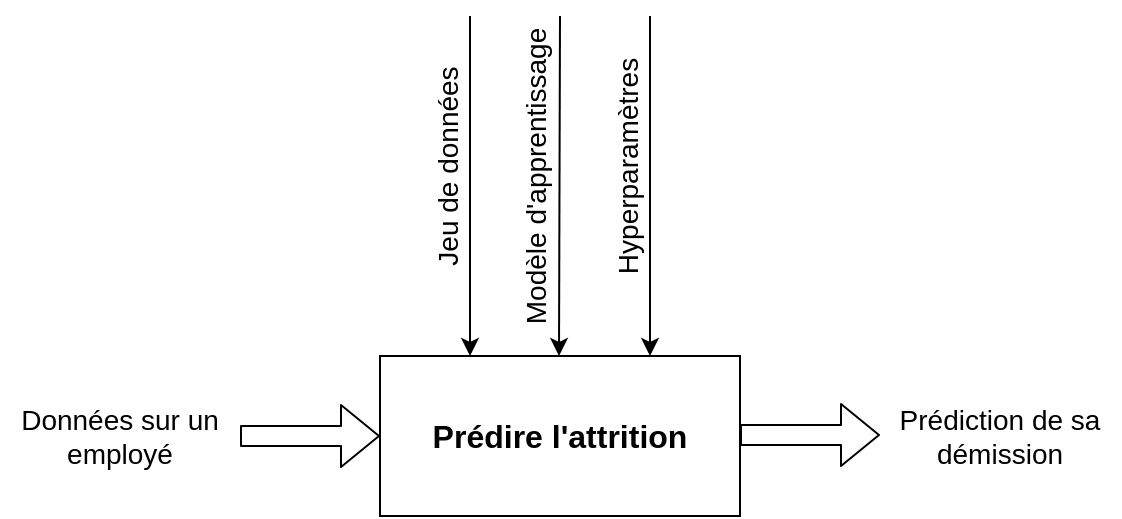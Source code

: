 <mxfile version="14.1.8" type="device"><diagram id="MkF-OBZa47QSOxPCOQZb" name="Page-1"><mxGraphModel dx="1024" dy="592" grid="1" gridSize="10" guides="1" tooltips="1" connect="1" arrows="1" fold="1" page="1" pageScale="1" pageWidth="827" pageHeight="1169" math="0" shadow="0"><root><mxCell id="0"/><mxCell id="1" parent="0"/><mxCell id="-lhp7vvExXAdJkE_3Dcf-9" value="Prédire l'attrition" style="rounded=0;whiteSpace=wrap;html=1;fontSize=16;fontStyle=1" vertex="1" parent="1"><mxGeometry x="350" y="280" width="180" height="80" as="geometry"/></mxCell><mxCell id="-lhp7vvExXAdJkE_3Dcf-12" value="" style="endArrow=classic;html=1;fontSize=16;entryX=0.25;entryY=0;entryDx=0;entryDy=0;" edge="1" parent="1" target="-lhp7vvExXAdJkE_3Dcf-9"><mxGeometry width="50" height="50" relative="1" as="geometry"><mxPoint x="395" y="110" as="sourcePoint"/><mxPoint x="390" y="170" as="targetPoint"/></mxGeometry></mxCell><mxCell id="-lhp7vvExXAdJkE_3Dcf-13" value="" style="endArrow=classic;html=1;fontSize=16;entryX=0.25;entryY=0;entryDx=0;entryDy=0;" edge="1" parent="1"><mxGeometry width="50" height="50" relative="1" as="geometry"><mxPoint x="440" y="110" as="sourcePoint"/><mxPoint x="439.5" y="280" as="targetPoint"/></mxGeometry></mxCell><mxCell id="-lhp7vvExXAdJkE_3Dcf-15" value="" style="endArrow=classic;html=1;fontSize=16;entryX=0.75;entryY=0;entryDx=0;entryDy=0;" edge="1" parent="1" target="-lhp7vvExXAdJkE_3Dcf-9"><mxGeometry width="50" height="50" relative="1" as="geometry"><mxPoint x="485" y="110" as="sourcePoint"/><mxPoint x="510" y="200" as="targetPoint"/></mxGeometry></mxCell><mxCell id="-lhp7vvExXAdJkE_3Dcf-16" value="" style="endArrow=classic;html=1;fontSize=16;shape=flexArrow;entryX=0;entryY=0.5;entryDx=0;entryDy=0;" edge="1" parent="1" target="-lhp7vvExXAdJkE_3Dcf-9"><mxGeometry width="50" height="50" relative="1" as="geometry"><mxPoint x="280" y="320" as="sourcePoint"/><mxPoint x="260" y="300" as="targetPoint"/></mxGeometry></mxCell><mxCell id="-lhp7vvExXAdJkE_3Dcf-17" value="" style="endArrow=classic;html=1;fontSize=16;shape=flexArrow;entryX=0;entryY=0.5;entryDx=0;entryDy=0;" edge="1" parent="1"><mxGeometry width="50" height="50" relative="1" as="geometry"><mxPoint x="530" y="319.5" as="sourcePoint"/><mxPoint x="600" y="319.5" as="targetPoint"/></mxGeometry></mxCell><mxCell id="-lhp7vvExXAdJkE_3Dcf-18" value="Données sur un employé" style="text;html=1;strokeColor=none;fillColor=none;align=center;verticalAlign=middle;whiteSpace=wrap;rounded=0;fontSize=14;" vertex="1" parent="1"><mxGeometry x="160" y="310" width="120" height="20" as="geometry"/></mxCell><mxCell id="-lhp7vvExXAdJkE_3Dcf-19" value="Prédiction de sa démission" style="text;html=1;strokeColor=none;fillColor=none;align=center;verticalAlign=middle;whiteSpace=wrap;rounded=0;fontSize=14;" vertex="1" parent="1"><mxGeometry x="600" y="310" width="120" height="20" as="geometry"/></mxCell><mxCell id="-lhp7vvExXAdJkE_3Dcf-20" value="Jeu de données" style="text;html=1;strokeColor=none;fillColor=none;align=center;verticalAlign=middle;whiteSpace=wrap;rounded=0;fontSize=14;horizontal=0;" vertex="1" parent="1"><mxGeometry x="376" y="120" width="16" height="130" as="geometry"/></mxCell><mxCell id="-lhp7vvExXAdJkE_3Dcf-21" value="Modèle d'apprentissage" style="text;html=1;strokeColor=none;fillColor=none;align=center;verticalAlign=middle;whiteSpace=wrap;rounded=0;fontSize=14;horizontal=0;" vertex="1" parent="1"><mxGeometry x="420" y="110" width="16" height="160" as="geometry"/></mxCell><mxCell id="-lhp7vvExXAdJkE_3Dcf-22" value="Hyperparamètres" style="text;html=1;strokeColor=none;fillColor=none;align=center;verticalAlign=middle;whiteSpace=wrap;rounded=0;fontSize=14;horizontal=0;" vertex="1" parent="1"><mxGeometry x="466" y="120" width="16" height="130" as="geometry"/></mxCell></root></mxGraphModel></diagram></mxfile>